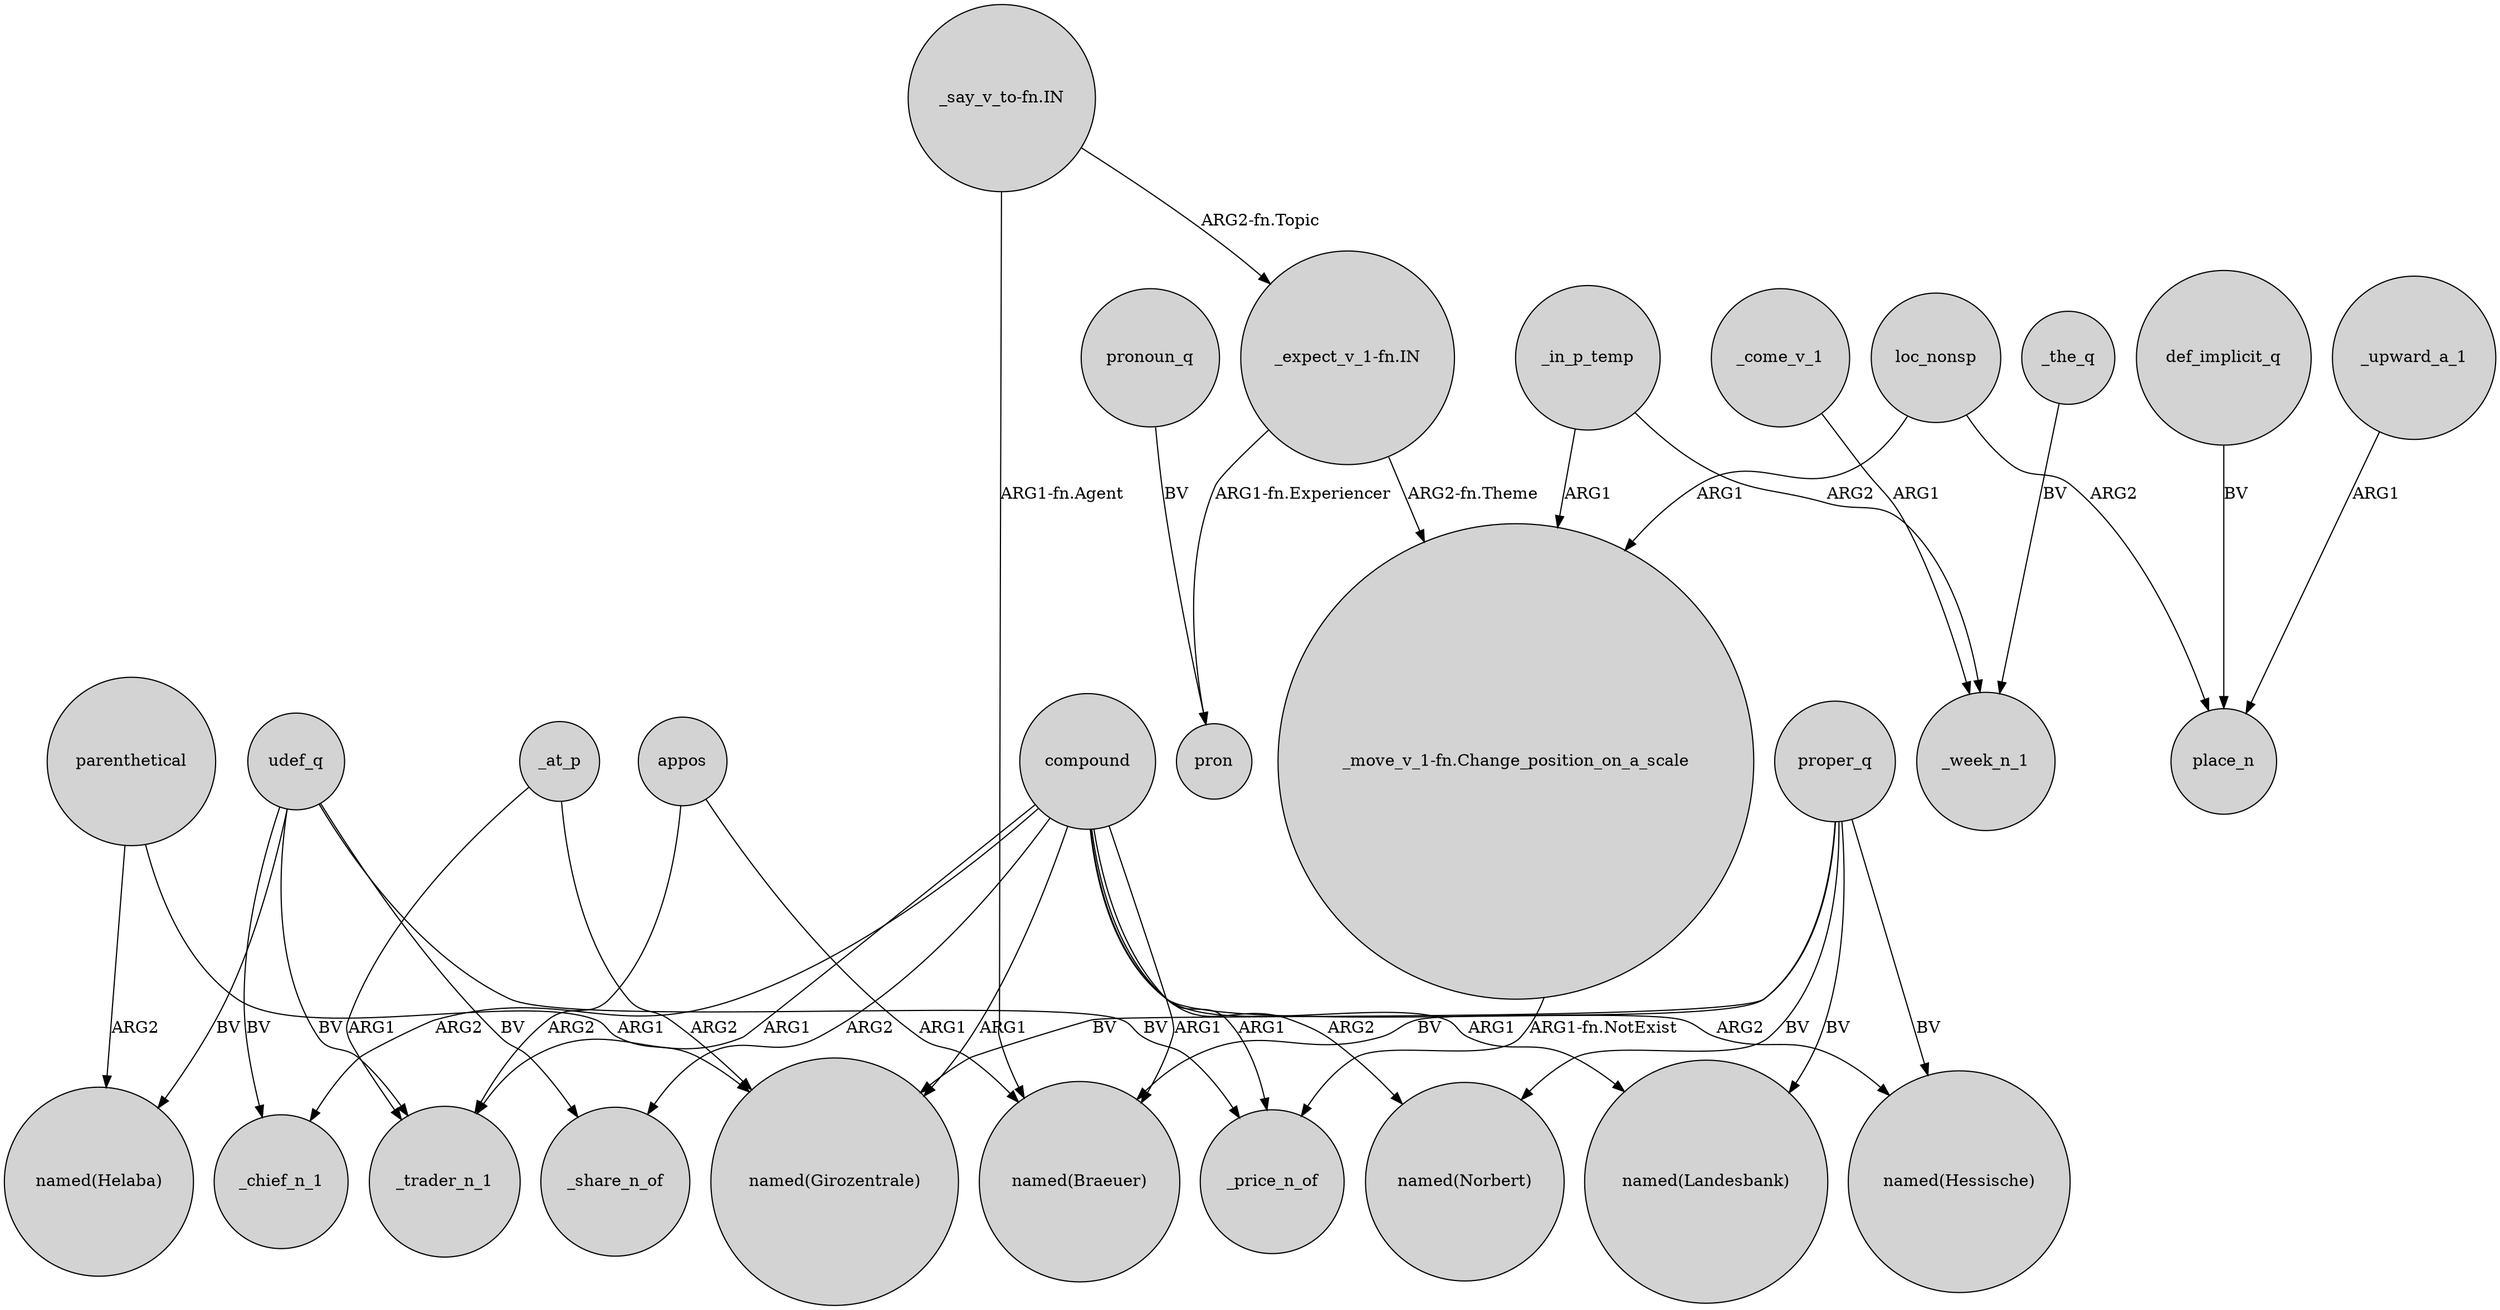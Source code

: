 digraph {
	node [shape=circle style=filled]
	"_move_v_1-fn.Change_position_on_a_scale" -> _price_n_of [label="ARG1-fn.NotExist"]
	_come_v_1 -> _week_n_1 [label=ARG1]
	udef_q -> _price_n_of [label=BV]
	proper_q -> "named(Girozentrale)" [label=BV]
	appos -> _trader_n_1 [label=ARG2]
	proper_q -> "named(Landesbank)" [label=BV]
	udef_q -> _trader_n_1 [label=BV]
	proper_q -> "named(Hessische)" [label=BV]
	_at_p -> _trader_n_1 [label=ARG1]
	_in_p_temp -> _week_n_1 [label=ARG2]
	def_implicit_q -> place_n [label=BV]
	_at_p -> "named(Girozentrale)" [label=ARG2]
	compound -> _share_n_of [label=ARG2]
	compound -> "named(Braeuer)" [label=ARG1]
	compound -> _trader_n_1 [label=ARG1]
	compound -> "named(Norbert)" [label=ARG2]
	compound -> _chief_n_1 [label=ARG2]
	"_expect_v_1-fn.IN" -> "_move_v_1-fn.Change_position_on_a_scale" [label="ARG2-fn.Theme"]
	pronoun_q -> pron [label=BV]
	udef_q -> "named(Helaba)" [label=BV]
	proper_q -> "named(Norbert)" [label=BV]
	loc_nonsp -> "_move_v_1-fn.Change_position_on_a_scale" [label=ARG1]
	"_say_v_to-fn.IN" -> "named(Braeuer)" [label="ARG1-fn.Agent"]
	udef_q -> _chief_n_1 [label=BV]
	_the_q -> _week_n_1 [label=BV]
	compound -> "named(Girozentrale)" [label=ARG1]
	_upward_a_1 -> place_n [label=ARG1]
	proper_q -> "named(Braeuer)" [label=BV]
	udef_q -> _share_n_of [label=BV]
	"_expect_v_1-fn.IN" -> pron [label="ARG1-fn.Experiencer"]
	loc_nonsp -> place_n [label=ARG2]
	appos -> "named(Braeuer)" [label=ARG1]
	"_say_v_to-fn.IN" -> "_expect_v_1-fn.IN" [label="ARG2-fn.Topic"]
	compound -> _price_n_of [label=ARG1]
	compound -> "named(Hessische)" [label=ARG2]
	_in_p_temp -> "_move_v_1-fn.Change_position_on_a_scale" [label=ARG1]
	parenthetical -> "named(Girozentrale)" [label=ARG1]
	compound -> "named(Landesbank)" [label=ARG1]
	parenthetical -> "named(Helaba)" [label=ARG2]
}
